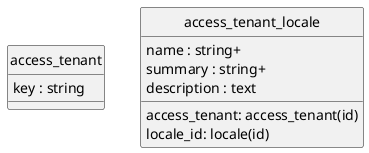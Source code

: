 @startuml uml
skinparam monochrome true
skinparam linetype ortho
hide circle

entity access_tenant {
    key : string
}

entity access_tenant_locale {
    access_tenant: access_tenant(id)
    locale_id: locale(id)
    name : string+
    summary : string+
    description : text
}
